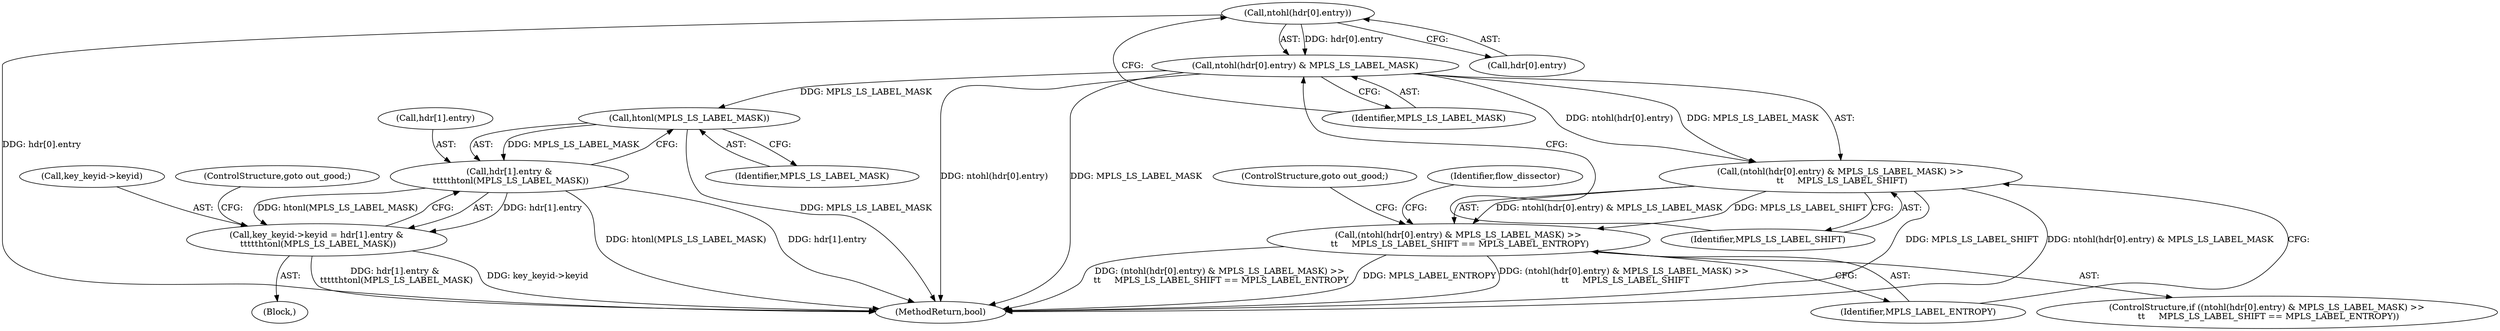 digraph "0_linux_a6e544b0a88b53114bfa5a57e21b7be7a8dfc9d0@array" {
"1000489" [label="(Call,ntohl(hdr[0].entry))"];
"1000488" [label="(Call,ntohl(hdr[0].entry) & MPLS_LS_LABEL_MASK)"];
"1000487" [label="(Call,(ntohl(hdr[0].entry) & MPLS_LS_LABEL_MASK) >>\n \t\t     MPLS_LS_LABEL_SHIFT)"];
"1000486" [label="(Call,(ntohl(hdr[0].entry) & MPLS_LS_LABEL_MASK) >>\n \t\t     MPLS_LS_LABEL_SHIFT == MPLS_LABEL_ENTROPY)"];
"1000520" [label="(Call,htonl(MPLS_LS_LABEL_MASK))"];
"1000514" [label="(Call,hdr[1].entry &\n \t\t\t\t\thtonl(MPLS_LS_LABEL_MASK))"];
"1000510" [label="(Call,key_keyid->keyid = hdr[1].entry &\n \t\t\t\t\thtonl(MPLS_LS_LABEL_MASK))"];
"1000497" [label="(Identifier,MPLS_LABEL_ENTROPY)"];
"1000511" [label="(Call,key_keyid->keyid)"];
"1000496" [label="(Identifier,MPLS_LS_LABEL_SHIFT)"];
"1000777" [label="(MethodReturn,bool)"];
"1000486" [label="(Call,(ntohl(hdr[0].entry) & MPLS_LS_LABEL_MASK) >>\n \t\t     MPLS_LS_LABEL_SHIFT == MPLS_LABEL_ENTROPY)"];
"1000490" [label="(Call,hdr[0].entry)"];
"1000488" [label="(Call,ntohl(hdr[0].entry) & MPLS_LS_LABEL_MASK)"];
"1000520" [label="(Call,htonl(MPLS_LS_LABEL_MASK))"];
"1000501" [label="(Identifier,flow_dissector)"];
"1000510" [label="(Call,key_keyid->keyid = hdr[1].entry &\n \t\t\t\t\thtonl(MPLS_LS_LABEL_MASK))"];
"1000523" [label="(ControlStructure,goto out_good;)"];
"1000495" [label="(Identifier,MPLS_LS_LABEL_MASK)"];
"1000503" [label="(Block,)"];
"1000521" [label="(Identifier,MPLS_LS_LABEL_MASK)"];
"1000515" [label="(Call,hdr[1].entry)"];
"1000514" [label="(Call,hdr[1].entry &\n \t\t\t\t\thtonl(MPLS_LS_LABEL_MASK))"];
"1000489" [label="(Call,ntohl(hdr[0].entry))"];
"1000487" [label="(Call,(ntohl(hdr[0].entry) & MPLS_LS_LABEL_MASK) >>\n \t\t     MPLS_LS_LABEL_SHIFT)"];
"1000522" [label="(ControlStructure,goto out_good;)"];
"1000485" [label="(ControlStructure,if ((ntohl(hdr[0].entry) & MPLS_LS_LABEL_MASK) >>\n \t\t     MPLS_LS_LABEL_SHIFT == MPLS_LABEL_ENTROPY))"];
"1000489" -> "1000488"  [label="AST: "];
"1000489" -> "1000490"  [label="CFG: "];
"1000490" -> "1000489"  [label="AST: "];
"1000495" -> "1000489"  [label="CFG: "];
"1000489" -> "1000777"  [label="DDG: hdr[0].entry"];
"1000489" -> "1000488"  [label="DDG: hdr[0].entry"];
"1000488" -> "1000487"  [label="AST: "];
"1000488" -> "1000495"  [label="CFG: "];
"1000495" -> "1000488"  [label="AST: "];
"1000496" -> "1000488"  [label="CFG: "];
"1000488" -> "1000777"  [label="DDG: ntohl(hdr[0].entry)"];
"1000488" -> "1000777"  [label="DDG: MPLS_LS_LABEL_MASK"];
"1000488" -> "1000487"  [label="DDG: ntohl(hdr[0].entry)"];
"1000488" -> "1000487"  [label="DDG: MPLS_LS_LABEL_MASK"];
"1000488" -> "1000520"  [label="DDG: MPLS_LS_LABEL_MASK"];
"1000487" -> "1000486"  [label="AST: "];
"1000487" -> "1000496"  [label="CFG: "];
"1000496" -> "1000487"  [label="AST: "];
"1000497" -> "1000487"  [label="CFG: "];
"1000487" -> "1000777"  [label="DDG: MPLS_LS_LABEL_SHIFT"];
"1000487" -> "1000777"  [label="DDG: ntohl(hdr[0].entry) & MPLS_LS_LABEL_MASK"];
"1000487" -> "1000486"  [label="DDG: ntohl(hdr[0].entry) & MPLS_LS_LABEL_MASK"];
"1000487" -> "1000486"  [label="DDG: MPLS_LS_LABEL_SHIFT"];
"1000486" -> "1000485"  [label="AST: "];
"1000486" -> "1000497"  [label="CFG: "];
"1000497" -> "1000486"  [label="AST: "];
"1000501" -> "1000486"  [label="CFG: "];
"1000523" -> "1000486"  [label="CFG: "];
"1000486" -> "1000777"  [label="DDG: (ntohl(hdr[0].entry) & MPLS_LS_LABEL_MASK) >>\n \t\t     MPLS_LS_LABEL_SHIFT == MPLS_LABEL_ENTROPY"];
"1000486" -> "1000777"  [label="DDG: MPLS_LABEL_ENTROPY"];
"1000486" -> "1000777"  [label="DDG: (ntohl(hdr[0].entry) & MPLS_LS_LABEL_MASK) >>\n \t\t     MPLS_LS_LABEL_SHIFT"];
"1000520" -> "1000514"  [label="AST: "];
"1000520" -> "1000521"  [label="CFG: "];
"1000521" -> "1000520"  [label="AST: "];
"1000514" -> "1000520"  [label="CFG: "];
"1000520" -> "1000777"  [label="DDG: MPLS_LS_LABEL_MASK"];
"1000520" -> "1000514"  [label="DDG: MPLS_LS_LABEL_MASK"];
"1000514" -> "1000510"  [label="AST: "];
"1000515" -> "1000514"  [label="AST: "];
"1000510" -> "1000514"  [label="CFG: "];
"1000514" -> "1000777"  [label="DDG: htonl(MPLS_LS_LABEL_MASK)"];
"1000514" -> "1000777"  [label="DDG: hdr[1].entry"];
"1000514" -> "1000510"  [label="DDG: hdr[1].entry"];
"1000514" -> "1000510"  [label="DDG: htonl(MPLS_LS_LABEL_MASK)"];
"1000510" -> "1000503"  [label="AST: "];
"1000511" -> "1000510"  [label="AST: "];
"1000522" -> "1000510"  [label="CFG: "];
"1000510" -> "1000777"  [label="DDG: hdr[1].entry &\n \t\t\t\t\thtonl(MPLS_LS_LABEL_MASK)"];
"1000510" -> "1000777"  [label="DDG: key_keyid->keyid"];
}
